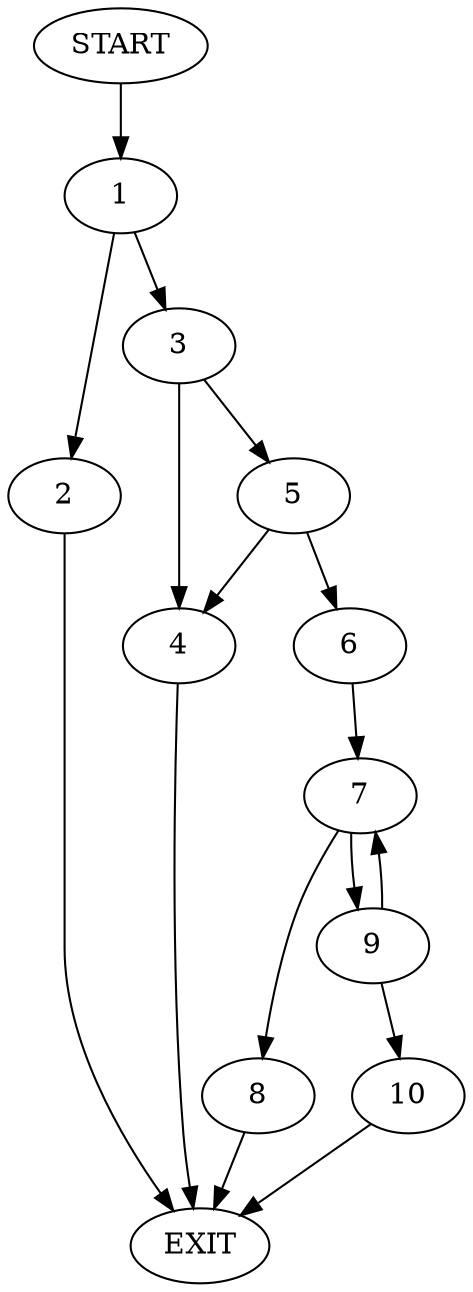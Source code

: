 digraph {
0 [label="START"]
11 [label="EXIT"]
0 -> 1
1 -> 2
1 -> 3
3 -> 4
3 -> 5
2 -> 11
5 -> 6
5 -> 4
4 -> 11
6 -> 7
7 -> 8
7 -> 9
9 -> 7
9 -> 10
8 -> 11
10 -> 11
}
